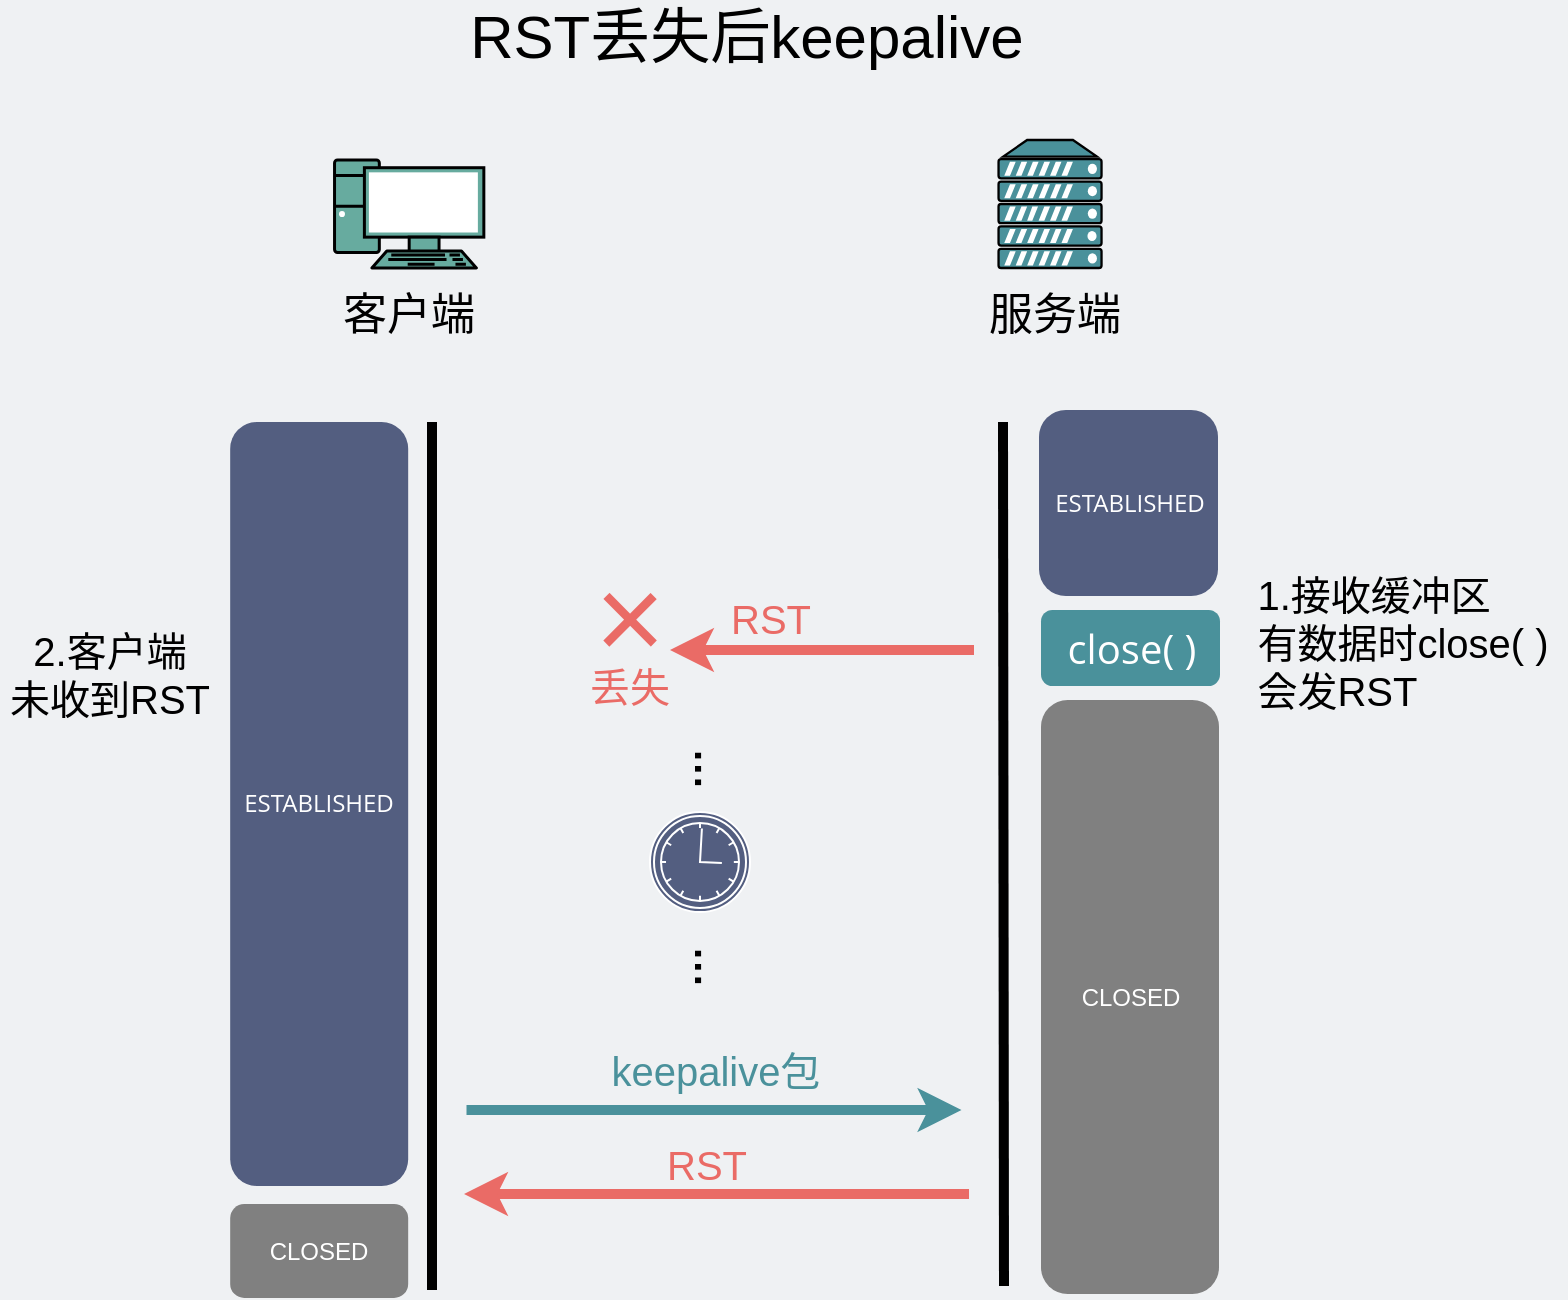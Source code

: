 <mxfile version="15.0.2" type="github">
  <diagram id="3228e29e-7158-1315-38df-8450db1d8a1d" name="Page-1">
    <mxGraphModel dx="629" dy="-29" grid="0" gridSize="10" guides="1" tooltips="1" connect="1" arrows="1" fold="1" page="1" pageScale="1" pageWidth="850" pageHeight="720" background="#EFF1F3" math="0" shadow="0">
      <root>
        <mxCell id="0" />
        <mxCell id="1" parent="0" />
        <mxCell id="_KJd5dzx4qh3lxpyMWcO-2" value="" style="fontColor=#0066CC;verticalAlign=top;verticalLabelPosition=bottom;labelPosition=center;align=center;html=1;outlineConnect=0;gradientColor=none;gradientDirection=north;strokeWidth=2;shape=mxgraph.networks.pc;fillColor=#67AB9F;fontSize=30;" parent="1" vertex="1">
          <mxGeometry x="206.27" y="831" width="74.65" height="54" as="geometry" />
        </mxCell>
        <mxCell id="T-5VQnCJckOgUX1Wp16H-28" value="客户端" style="text;html=1;strokeColor=none;fillColor=none;align=center;verticalAlign=middle;whiteSpace=wrap;rounded=0;fontSize=22;" parent="1" vertex="1">
          <mxGeometry x="154.09" y="899" width="179" height="20" as="geometry" />
        </mxCell>
        <mxCell id="aH1-eks404bDhsACtXEq-2" value="" style="fontColor=#0066CC;verticalAlign=top;verticalLabelPosition=bottom;labelPosition=center;align=center;html=1;outlineConnect=0;gradientColor=none;gradientDirection=north;strokeWidth=2;shape=mxgraph.networks.server;fillColor=#4A919B;" parent="1" vertex="1">
          <mxGeometry x="538.27" y="821" width="51.5" height="64" as="geometry" />
        </mxCell>
        <mxCell id="aH1-eks404bDhsACtXEq-3" value="服务端" style="text;html=1;strokeColor=none;fillColor=none;align=center;verticalAlign=middle;whiteSpace=wrap;rounded=0;fontSize=22;" parent="1" vertex="1">
          <mxGeometry x="477.27" y="899" width="179" height="20" as="geometry" />
        </mxCell>
        <mxCell id="aH1-eks404bDhsACtXEq-4" value="&lt;font style=&quot;font-size: 30px&quot;&gt;RST丢失后keepalive&lt;/font&gt;" style="text;html=1;strokeColor=none;fillColor=none;align=center;verticalAlign=middle;whiteSpace=wrap;rounded=0;" parent="1" vertex="1">
          <mxGeometry x="215" y="755" width="395" height="28" as="geometry" />
        </mxCell>
        <mxCell id="aH1-eks404bDhsACtXEq-7" value="" style="endArrow=none;html=1;strokeWidth=5;" parent="1" edge="1">
          <mxGeometry width="50" height="50" relative="1" as="geometry">
            <mxPoint x="255" y="1396" as="sourcePoint" />
            <mxPoint x="255" y="962" as="targetPoint" />
          </mxGeometry>
        </mxCell>
        <mxCell id="aH1-eks404bDhsACtXEq-17" value="&lt;span style=&quot;font-family: &amp;quot;open sans&amp;quot; , &amp;quot;clear sans&amp;quot; , &amp;quot;helvetica neue&amp;quot; , &amp;quot;helvetica&amp;quot; , &amp;quot;arial&amp;quot; , sans-serif&quot;&gt;&lt;font style=&quot;font-size: 12px&quot;&gt;ESTABLISHED&lt;/font&gt;&lt;/span&gt;" style="rounded=1;whiteSpace=wrap;html=1;dashed=1;strokeWidth=3;strokeColor=none;fillColor=#535E80;fontColor=#FFFFFF;" parent="1" vertex="1">
          <mxGeometry x="558.5" y="956" width="89.5" height="93" as="geometry" />
        </mxCell>
        <mxCell id="YXoqQ_mGJv7HDvLP6CB5-1" value="" style="endArrow=none;html=1;strokeWidth=5;" parent="1" edge="1">
          <mxGeometry width="50" height="50" relative="1" as="geometry">
            <mxPoint x="541" y="1394" as="sourcePoint" />
            <mxPoint x="540.5" y="962" as="targetPoint" />
          </mxGeometry>
        </mxCell>
        <mxCell id="CZwPZS3a3ZRwMsVz8uld-6" value="&lt;font color=&quot;#ffffff&quot;&gt;CLOSED&lt;/font&gt;" style="rounded=1;whiteSpace=wrap;html=1;strokeWidth=3;strokeColor=none;fillColor=#808080;" parent="1" vertex="1">
          <mxGeometry x="559.5" y="1101" width="89" height="297" as="geometry" />
        </mxCell>
        <mxCell id="620c4s5pLBTuJ2dwkKwi-3" value="&lt;span style=&quot;font-family: &amp;#34;open sans&amp;#34; , &amp;#34;clear sans&amp;#34; , &amp;#34;helvetica neue&amp;#34; , &amp;#34;helvetica&amp;#34; , &amp;#34;arial&amp;#34; , sans-serif&quot;&gt;&lt;font style=&quot;font-size: 12px&quot;&gt;ESTABLISHED&lt;br&gt;&lt;/font&gt;&lt;/span&gt;" style="rounded=1;whiteSpace=wrap;html=1;dashed=1;strokeWidth=3;fillColor=#535E80;strokeColor=none;fontColor=#FFFFFF;" parent="1" vertex="1">
          <mxGeometry x="154.09" y="962" width="89" height="382" as="geometry" />
        </mxCell>
        <mxCell id="RZoSx3gHirty8Vm16f_1-17" value="&lt;div style=&quot;text-align: left&quot;&gt;&lt;span style=&quot;font-size: 20px&quot;&gt;1.接收缓冲区&lt;/span&gt;&lt;/div&gt;&lt;font style=&quot;font-size: 20px&quot;&gt;&lt;div style=&quot;text-align: left&quot;&gt;&lt;span&gt;有数据时close( )&lt;/span&gt;&lt;/div&gt;&lt;div style=&quot;text-align: left&quot;&gt;&lt;span&gt;会发RST&lt;/span&gt;&lt;/div&gt;&lt;/font&gt;" style="text;html=1;fillColor=none;align=center;verticalAlign=middle;whiteSpace=wrap;rounded=1;dashed=1;strokeWidth=3;" parent="1" vertex="1">
          <mxGeometry x="659" y="1028" width="162.73" height="88.5" as="geometry" />
        </mxCell>
        <mxCell id="RZoSx3gHirty8Vm16f_1-20" value="" style="endArrow=none;html=1;strokeWidth=5;startArrow=classic;startFill=1;endFill=0;fontColor=#4A919B;strokeColor=#EA6B66;" parent="1" edge="1">
          <mxGeometry width="50" height="50" relative="1" as="geometry">
            <mxPoint x="374" y="1076" as="sourcePoint" />
            <mxPoint x="526" y="1076" as="targetPoint" />
          </mxGeometry>
        </mxCell>
        <mxCell id="RZoSx3gHirty8Vm16f_1-21" value="RST" style="text;html=1;strokeColor=none;fillColor=none;align=center;verticalAlign=middle;whiteSpace=wrap;rounded=0;fontSize=20;rotation=0;fontColor=#EA6B66;" parent="1" vertex="1">
          <mxGeometry x="381" y="1044" width="87" height="32" as="geometry" />
        </mxCell>
        <mxCell id="RZoSx3gHirty8Vm16f_1-22" value="&lt;font color=&quot;#ffffff&quot;&gt;CLOSED&lt;/font&gt;" style="rounded=1;whiteSpace=wrap;html=1;strokeWidth=3;strokeColor=none;fillColor=#808080;" parent="1" vertex="1">
          <mxGeometry x="154.09" y="1353" width="89" height="47" as="geometry" />
        </mxCell>
        <mxCell id="RZoSx3gHirty8Vm16f_1-23" value="&lt;font style=&quot;font-size: 20px&quot;&gt;2.客户端&lt;br&gt;未收到RST&lt;br&gt;&lt;/font&gt;" style="text;html=1;fillColor=none;align=center;verticalAlign=middle;whiteSpace=wrap;rounded=0;dashed=1;strokeWidth=3;" parent="1" vertex="1">
          <mxGeometry x="39" y="1053" width="110" height="70" as="geometry" />
        </mxCell>
        <mxCell id="a9wMzhSq-2tXYps5j9kw-1" value="&lt;font style=&quot;font-size: 60px&quot; color=&quot;#ea6b66&quot;&gt;×&lt;/font&gt;" style="text;html=1;strokeColor=none;fillColor=none;align=center;verticalAlign=middle;whiteSpace=wrap;rounded=0;" parent="1" vertex="1">
          <mxGeometry x="334" y="1050" width="40" height="20" as="geometry" />
        </mxCell>
        <mxCell id="a9wMzhSq-2tXYps5j9kw-2" value="&lt;font style=&quot;font-size: 20px&quot; color=&quot;#ea6b66&quot;&gt;丢失&lt;/font&gt;" style="text;html=1;strokeColor=none;fillColor=none;align=center;verticalAlign=middle;whiteSpace=wrap;rounded=0;" parent="1" vertex="1">
          <mxGeometry x="324" y="1082" width="60" height="24" as="geometry" />
        </mxCell>
        <mxCell id="a9wMzhSq-2tXYps5j9kw-3" value="" style="endArrow=classic;html=1;strokeWidth=5;fontSize=20;fontColor=#4A919B;strokeColor=#4A919B;" parent="1" edge="1">
          <mxGeometry width="50" height="50" relative="1" as="geometry">
            <mxPoint x="272.25" y="1306" as="sourcePoint" />
            <mxPoint x="519.75" y="1306" as="targetPoint" />
          </mxGeometry>
        </mxCell>
        <mxCell id="a9wMzhSq-2tXYps5j9kw-4" value="keepalive包" style="text;html=1;strokeColor=none;fillColor=none;align=center;verticalAlign=middle;whiteSpace=wrap;rounded=0;fontSize=20;fontColor=#4A919B;" parent="1" vertex="1">
          <mxGeometry x="310" y="1275" width="174.25" height="21" as="geometry" />
        </mxCell>
        <mxCell id="a9wMzhSq-2tXYps5j9kw-5" value="" style="endArrow=none;html=1;strokeWidth=5;startArrow=classic;startFill=1;endFill=0;fontColor=#4A919B;strokeColor=#EA6B66;" parent="1" edge="1">
          <mxGeometry width="50" height="50" relative="1" as="geometry">
            <mxPoint x="271.01" y="1348" as="sourcePoint" />
            <mxPoint x="523.51" y="1348" as="targetPoint" />
          </mxGeometry>
        </mxCell>
        <mxCell id="a9wMzhSq-2tXYps5j9kw-6" value="RST" style="text;html=1;strokeColor=none;fillColor=none;align=center;verticalAlign=middle;whiteSpace=wrap;rounded=0;fontSize=20;rotation=0;fontColor=#EA6B66;" parent="1" vertex="1">
          <mxGeometry x="349" y="1317" width="87" height="32" as="geometry" />
        </mxCell>
        <mxCell id="MItT4q851IYaDBz2lIjK-1" value="&lt;font face=&quot;open sans, clear sans, helvetica neue, helvetica, arial, sans-serif&quot; style=&quot;font-size: 20px&quot;&gt;close( )&lt;/font&gt;" style="rounded=1;whiteSpace=wrap;html=1;dashed=1;strokeWidth=3;strokeColor=none;fontColor=#FFFFFF;fillColor=#4A919B;" parent="1" vertex="1">
          <mxGeometry x="559.5" y="1056" width="89.5" height="38" as="geometry" />
        </mxCell>
        <mxCell id="MItT4q851IYaDBz2lIjK-2" value="" style="points=[[0.145,0.145,0],[0.5,0,0],[0.855,0.145,0],[1,0.5,0],[0.855,0.855,0],[0.5,1,0],[0.145,0.855,0],[0,0.5,0]];shape=mxgraph.bpmn.event;html=1;verticalLabelPosition=bottom;labelBackgroundColor=#ffffff;verticalAlign=top;align=center;perimeter=ellipsePerimeter;outlineConnect=0;aspect=fixed;outline=catching;symbol=timer;fillColor=#535E80;strokeColor=#FFFFFF;" parent="1" vertex="1">
          <mxGeometry x="364" y="1157" width="50" height="50" as="geometry" />
        </mxCell>
        <mxCell id="MItT4q851IYaDBz2lIjK-3" value="&lt;span style=&quot;font-size: 20px&quot;&gt;&lt;b&gt;···&lt;/b&gt;&lt;/span&gt;" style="text;html=1;strokeColor=none;fillColor=none;align=center;verticalAlign=middle;whiteSpace=wrap;rounded=0;dashed=1;rotation=90;" parent="1" vertex="1">
          <mxGeometry x="369" y="1126" width="40" height="20" as="geometry" />
        </mxCell>
        <mxCell id="MItT4q851IYaDBz2lIjK-4" value="&lt;font style=&quot;font-size: 20px&quot;&gt;&lt;b&gt;···&lt;/b&gt;&lt;/font&gt;" style="text;html=1;strokeColor=none;fillColor=none;align=center;verticalAlign=middle;whiteSpace=wrap;rounded=0;dashed=1;rotation=90;" parent="1" vertex="1">
          <mxGeometry x="369" y="1225" width="40" height="20" as="geometry" />
        </mxCell>
      </root>
    </mxGraphModel>
  </diagram>
</mxfile>
